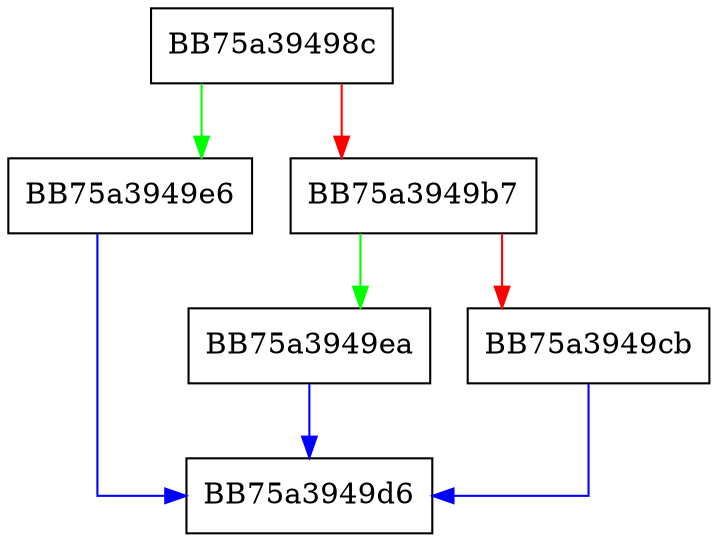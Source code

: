 digraph VFS_Write {
  node [shape="box"];
  graph [splines=ortho];
  BB75a39498c -> BB75a3949e6 [color="green"];
  BB75a39498c -> BB75a3949b7 [color="red"];
  BB75a3949b7 -> BB75a3949ea [color="green"];
  BB75a3949b7 -> BB75a3949cb [color="red"];
  BB75a3949cb -> BB75a3949d6 [color="blue"];
  BB75a3949e6 -> BB75a3949d6 [color="blue"];
  BB75a3949ea -> BB75a3949d6 [color="blue"];
}